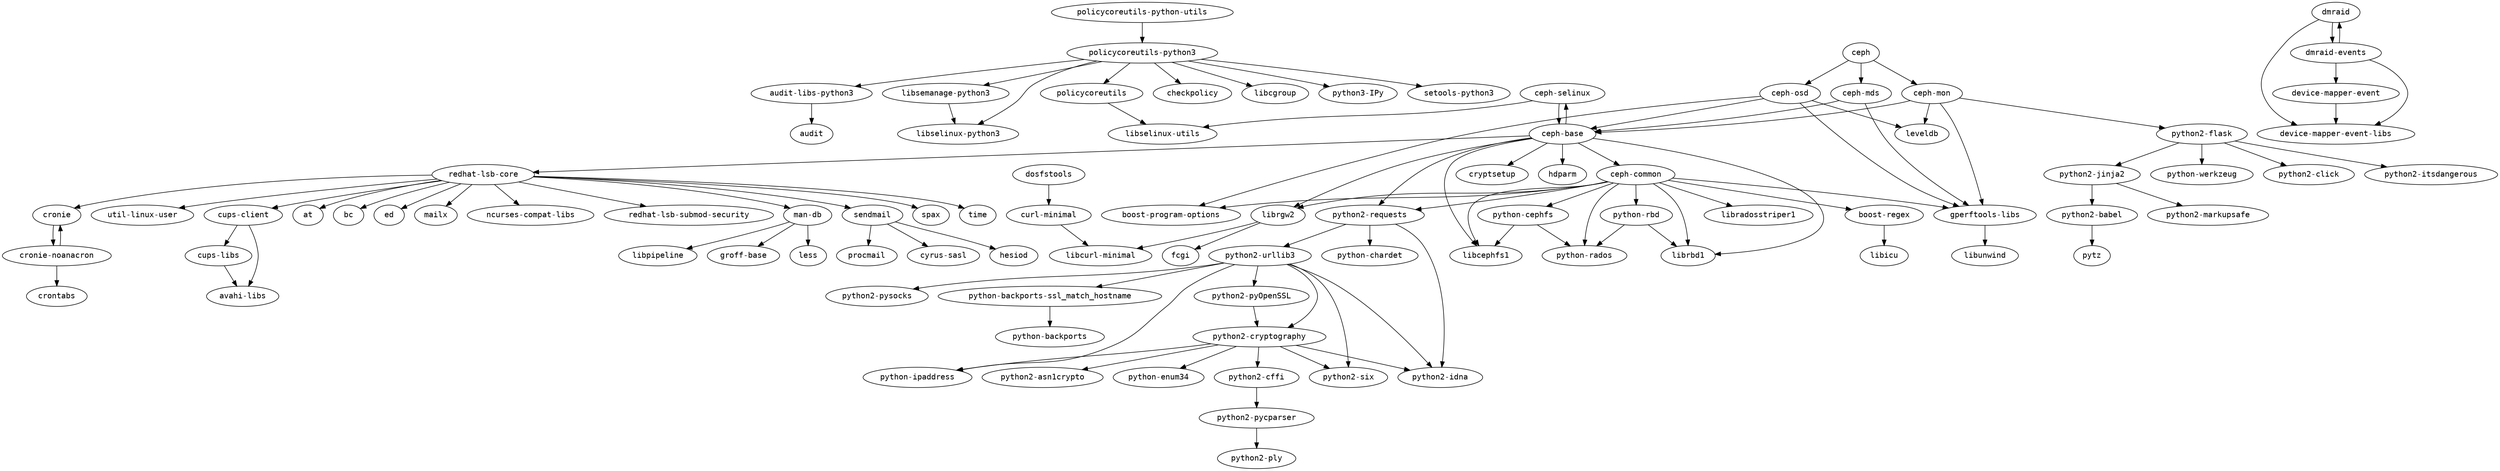 strict digraph G {
node [fontname=monospace];
  "audit-libs-python3" -> "audit";
  "boost-regex" -> "libicu";
  "ceph-base" -> "ceph-common";
  "ceph-base" -> "ceph-selinux";
  "ceph-base" -> "cryptsetup";
  "ceph-base" -> "hdparm";
  "ceph-base" -> "libcephfs1";
  "ceph-base" -> "librbd1";
  "ceph-base" -> "librgw2";
  "ceph-base" -> "python2-requests";
  "ceph-base" -> "redhat-lsb-core";
  "ceph" -> "ceph-mds";
  "ceph" -> "ceph-mon";
  "ceph" -> "ceph-osd";
  "ceph-common" -> "boost-program-options";
  "ceph-common" -> "boost-regex";
  "ceph-common" -> "gperftools-libs";
  "ceph-common" -> "libcephfs1";
  "ceph-common" -> "libradosstriper1";
  "ceph-common" -> "librbd1";
  "ceph-common" -> "librgw2";
  "ceph-common" -> "python2-requests";
  "ceph-common" -> "python-cephfs";
  "ceph-common" -> "python-rados";
  "ceph-common" -> "python-rbd";
  "ceph-mds" -> "ceph-base";
  "ceph-mds" -> "gperftools-libs";
  "ceph-mon" -> "ceph-base";
  "ceph-mon" -> "gperftools-libs";
  "ceph-mon" -> "leveldb";
  "ceph-mon" -> "python2-flask";
  "ceph-osd" -> "boost-program-options";
  "ceph-osd" -> "ceph-base";
  "ceph-osd" -> "gperftools-libs";
  "ceph-osd" -> "leveldb";
  "ceph-selinux" -> "ceph-base";
  "ceph-selinux" -> "libselinux-utils";
  "cronie" -> "cronie-noanacron";
  "cronie-noanacron" -> "cronie";
  "cronie-noanacron" -> "crontabs";
  "cups-client" -> "avahi-libs";
  "cups-client" -> "cups-libs";
  "cups-libs" -> "avahi-libs";
  "curl-minimal" -> "libcurl-minimal";
  "device-mapper-event" -> "device-mapper-event-libs";
  "dmraid" -> "device-mapper-event-libs";
  "dmraid" -> "dmraid-events";
  "dmraid-events" -> "device-mapper-event";
  "dmraid-events" -> "device-mapper-event-libs";
  "dmraid-events" -> "dmraid";
  "dosfstools" -> "curl-minimal";
  "gperftools-libs" -> "libunwind";
  "librgw2" -> "fcgi";
  "librgw2" -> "libcurl-minimal";
  "libsemanage-python3" -> "libselinux-python3";
  "man-db" -> "groff-base";
  "man-db" -> "less";
  "man-db" -> "libpipeline";
  "policycoreutils" -> "libselinux-utils";
  "policycoreutils-python3" -> "audit-libs-python3";
  "policycoreutils-python3" -> "checkpolicy";
  "policycoreutils-python3" -> "libcgroup";
  "policycoreutils-python3" -> "libselinux-python3";
  "policycoreutils-python3" -> "libsemanage-python3";
  "policycoreutils-python3" -> "policycoreutils";
  "policycoreutils-python3" -> "python3-IPy";
  "policycoreutils-python3" -> "setools-python3";
  "policycoreutils-python-utils" -> "policycoreutils-python3";
  "python2-babel" -> "pytz";
  "python2-cffi" -> "python2-pycparser";
  "python2-cryptography" -> "python2-asn1crypto";
  "python2-cryptography" -> "python2-cffi";
  "python2-cryptography" -> "python2-idna";
  "python2-cryptography" -> "python2-six";
  "python2-cryptography" -> "python-enum34";
  "python2-cryptography" -> "python-ipaddress";
  "python2-flask" -> "python2-click";
  "python2-flask" -> "python2-itsdangerous";
  "python2-flask" -> "python2-jinja2";
  "python2-flask" -> "python-werkzeug";
  "python2-jinja2" -> "python2-babel";
  "python2-jinja2" -> "python2-markupsafe";
  "python2-pycparser" -> "python2-ply";
  "python2-pyOpenSSL" -> "python2-cryptography";
  "python2-requests" -> "python2-idna";
  "python2-requests" -> "python2-urllib3";
  "python2-requests" -> "python-chardet";
  "python2-urllib3" -> "python2-cryptography";
  "python2-urllib3" -> "python2-idna";
  "python2-urllib3" -> "python2-pyOpenSSL";
  "python2-urllib3" -> "python2-pysocks";
  "python2-urllib3" -> "python2-six";
  "python2-urllib3" -> "python-backports-ssl_match_hostname";
  "python2-urllib3" -> "python-ipaddress";
  "python-backports-ssl_match_hostname" -> "python-backports";
  "python-cephfs" -> "libcephfs1";
  "python-cephfs" -> "python-rados";
  "python-rbd" -> "librbd1";
  "python-rbd" -> "python-rados";
  "redhat-lsb-core" -> "at";
  "redhat-lsb-core" -> "bc";
  "redhat-lsb-core" -> "cronie";
  "redhat-lsb-core" -> "cups-client";
  "redhat-lsb-core" -> "ed";
  "redhat-lsb-core" -> "mailx";
  "redhat-lsb-core" -> "man-db";
  "redhat-lsb-core" -> "ncurses-compat-libs";
  "redhat-lsb-core" -> "redhat-lsb-submod-security";
  "redhat-lsb-core" -> "sendmail";
  "redhat-lsb-core" -> "spax";
  "redhat-lsb-core" -> "time";
  "redhat-lsb-core" -> "util-linux-user";
  "sendmail" -> "cyrus-sasl";
  "sendmail" -> "hesiod";
  "sendmail" -> "procmail";
}
